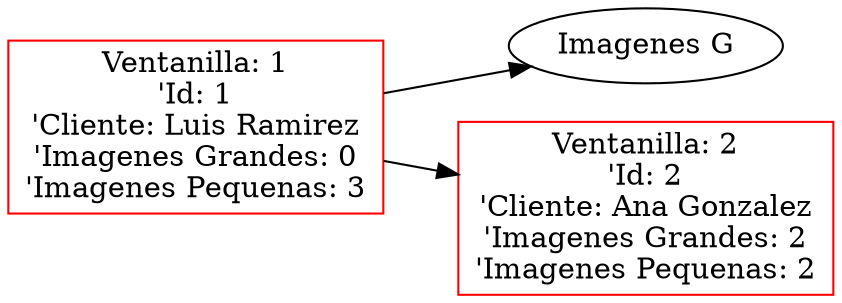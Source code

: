  digraph G {
 rankdir=LR;
 node0 [label="Ventanilla: 1\n'Id: 1\n'Cliente: Luis Ramirez\n'Imagenes Grandes: 0\n'Imagenes Pequenas: 3", color="red", shape="rectangle"];
 element00 [label="Imagenes G", shape="ellipse"];
 node0 -> element00 [dir="forward"];
 node1 [label="Ventanilla: 2\n'Id: 2\n'Cliente: Ana Gonzalez\n'Imagenes Grandes: 2\n'Imagenes Pequenas: 2", color="red", shape="rectangle"];
 node0 -> node1 [dir="forward"];
 }
